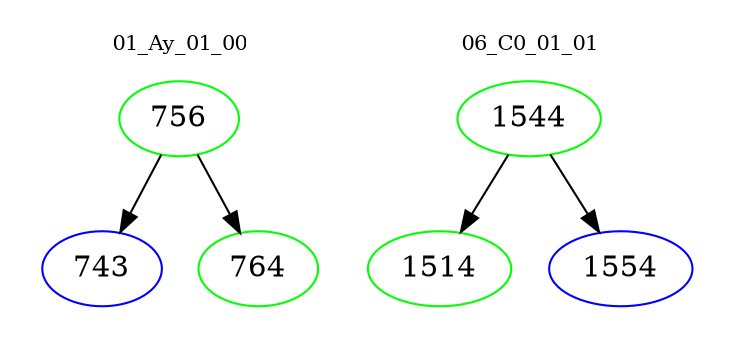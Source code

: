 digraph{
subgraph cluster_0 {
color = white
label = "01_Ay_01_00";
fontsize=10;
T0_756 [label="756", color="green"]
T0_756 -> T0_743 [color="black"]
T0_743 [label="743", color="blue"]
T0_756 -> T0_764 [color="black"]
T0_764 [label="764", color="green"]
}
subgraph cluster_1 {
color = white
label = "06_C0_01_01";
fontsize=10;
T1_1544 [label="1544", color="green"]
T1_1544 -> T1_1514 [color="black"]
T1_1514 [label="1514", color="green"]
T1_1544 -> T1_1554 [color="black"]
T1_1554 [label="1554", color="blue"]
}
}
